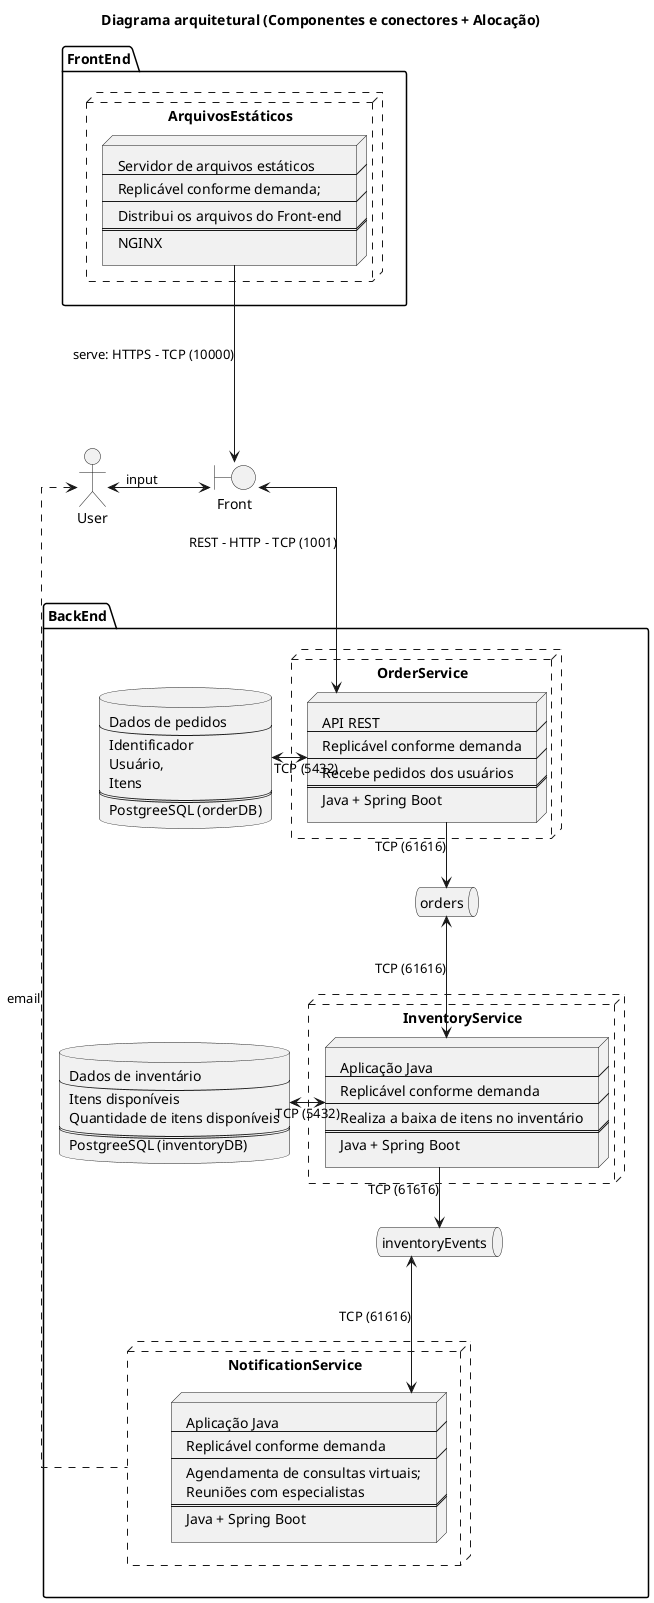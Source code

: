@startuml
title Diagrama arquitetural (Componentes e conectores + Alocação)
skinparam linetype ortho

actor User

folder FrontEnd {
    node ArquivosEstáticos #line.dashed {
        node pod1 [
            Servidor de arquivos estáticos
            ---
            Replicável conforme demanda;
            ---
            Distribui os arquivos do Front-end
            ===
            NGINX
        ]
    }
}

boundary Front
User <-> Front : input
pod1 ----> Front : serve: HTTPS - TCP (10000)


folder BackEnd {
    node OrderService #line.dashed {
        node pod2 [
            API REST
            ---
            Replicável conforme demanda
            ---
            Recebe pedidos dos usuários
            ===
            Java + Spring Boot
        ]
    }

    database OrderDB [
        Dados de pedidos
        ---
        Identificador
        Usuário,
        Itens
        ===
        PostgreeSQL (orderDB)
    ]


    node InventoryService #line.dashed {
        node pod3 [
            Aplicação Java
            ---
            Replicável conforme demanda
            ---
            Realiza a baixa de itens no inventário
            ===
            Java + Spring Boot
        ]
    }

    database InventoryDB [
        Dados de inventário
        ---
        Itens disponíveis
        Quantidade de itens disponíveis
        ===
        PostgreeSQL (inventoryDB)
    ]

    node NotificationService #line.dashed {
        node pod4 [
            Aplicação Java
            ---
            Replicável conforme demanda
            ---
            Agendamenta de consultas virtuais;
            Reuniões com especialistas
            ===
            Java + Spring Boot
        ]
    } 
    queue orders
    queue inventoryEvents
}


Front <---> pod2 : REST - HTTP - TCP (1001)
OrderDB <-> pod2 : "TCP (5432)"
pod2 --> orders : TCP (61616)
orders <---> pod3 : TCP (61616)

pod3 <-> InventoryDB : TCP (5432)
pod3 --> inventoryEvents  :TCP (61616)
inventoryEvents <---> pod4 :TCP (61616)

NotificationService -[dashed]up--> User: email

@enduml